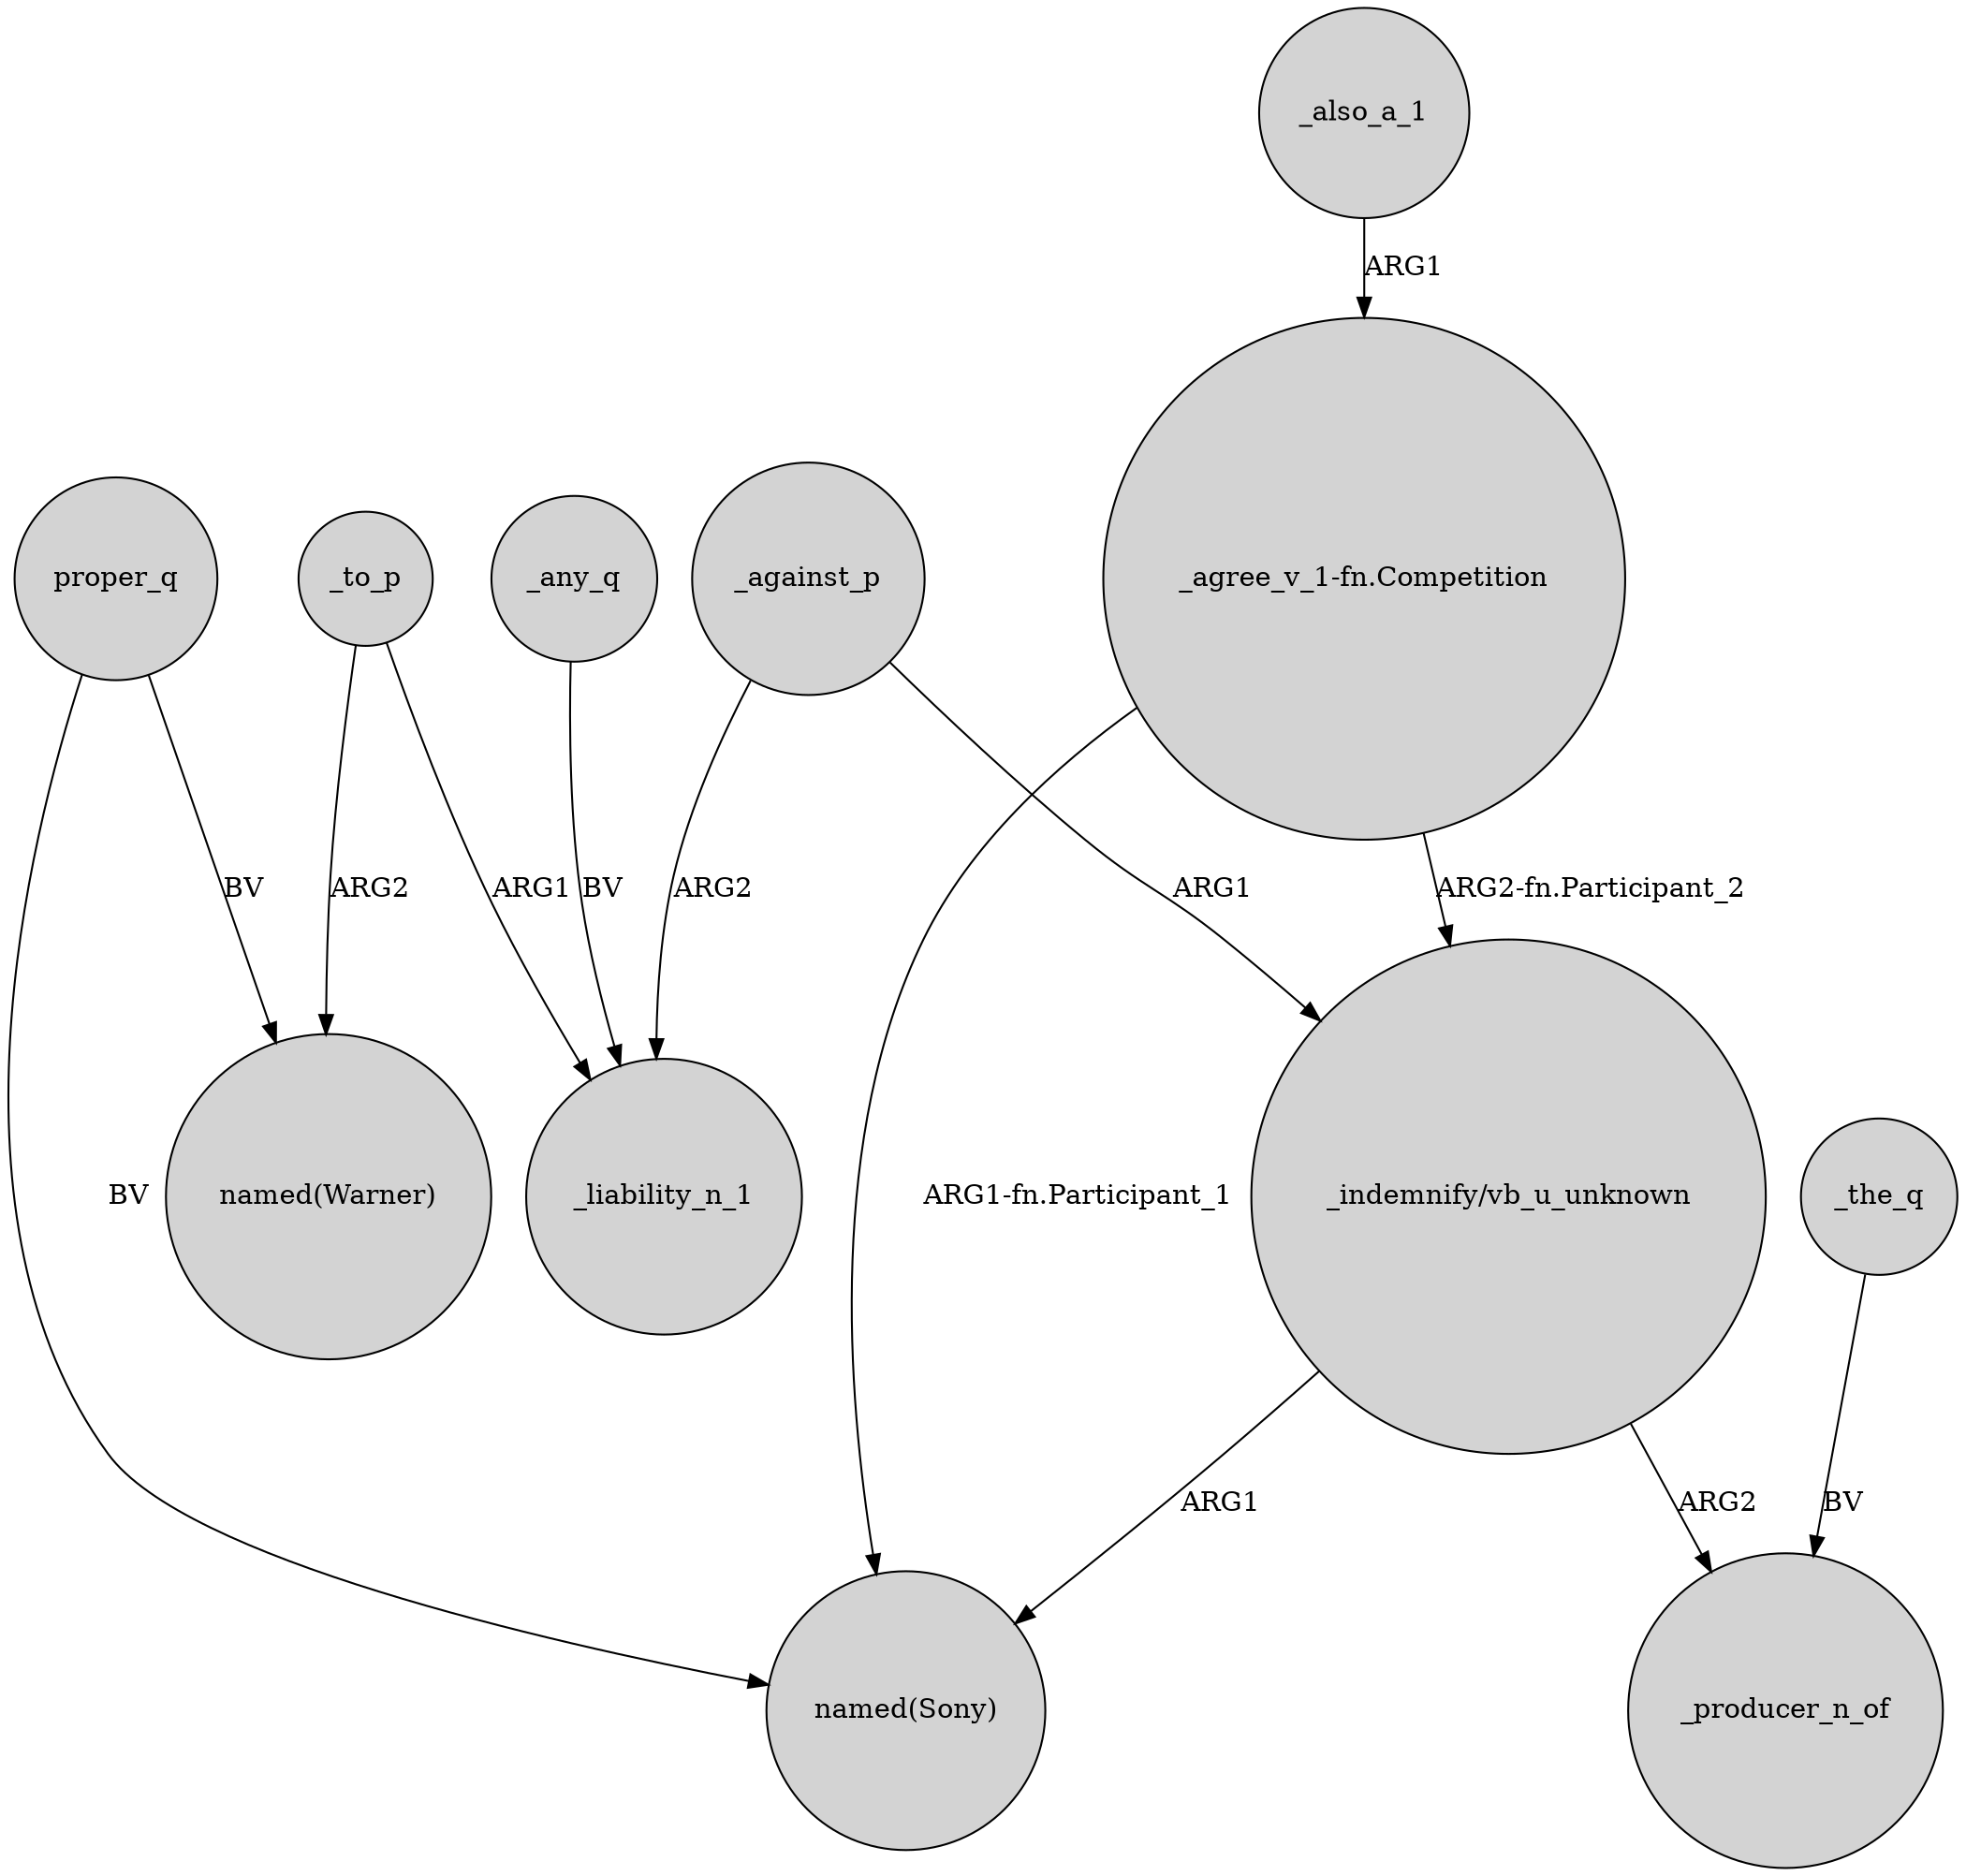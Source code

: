 digraph {
	node [shape=circle style=filled]
	"_agree_v_1-fn.Competition" -> "_indemnify/vb_u_unknown" [label="ARG2-fn.Participant_2"]
	"_agree_v_1-fn.Competition" -> "named(Sony)" [label="ARG1-fn.Participant_1"]
	_the_q -> _producer_n_of [label=BV]
	_to_p -> "named(Warner)" [label=ARG2]
	"_indemnify/vb_u_unknown" -> "named(Sony)" [label=ARG1]
	_to_p -> _liability_n_1 [label=ARG1]
	_against_p -> "_indemnify/vb_u_unknown" [label=ARG1]
	proper_q -> "named(Sony)" [label=BV]
	proper_q -> "named(Warner)" [label=BV]
	_against_p -> _liability_n_1 [label=ARG2]
	_any_q -> _liability_n_1 [label=BV]
	_also_a_1 -> "_agree_v_1-fn.Competition" [label=ARG1]
	"_indemnify/vb_u_unknown" -> _producer_n_of [label=ARG2]
}
